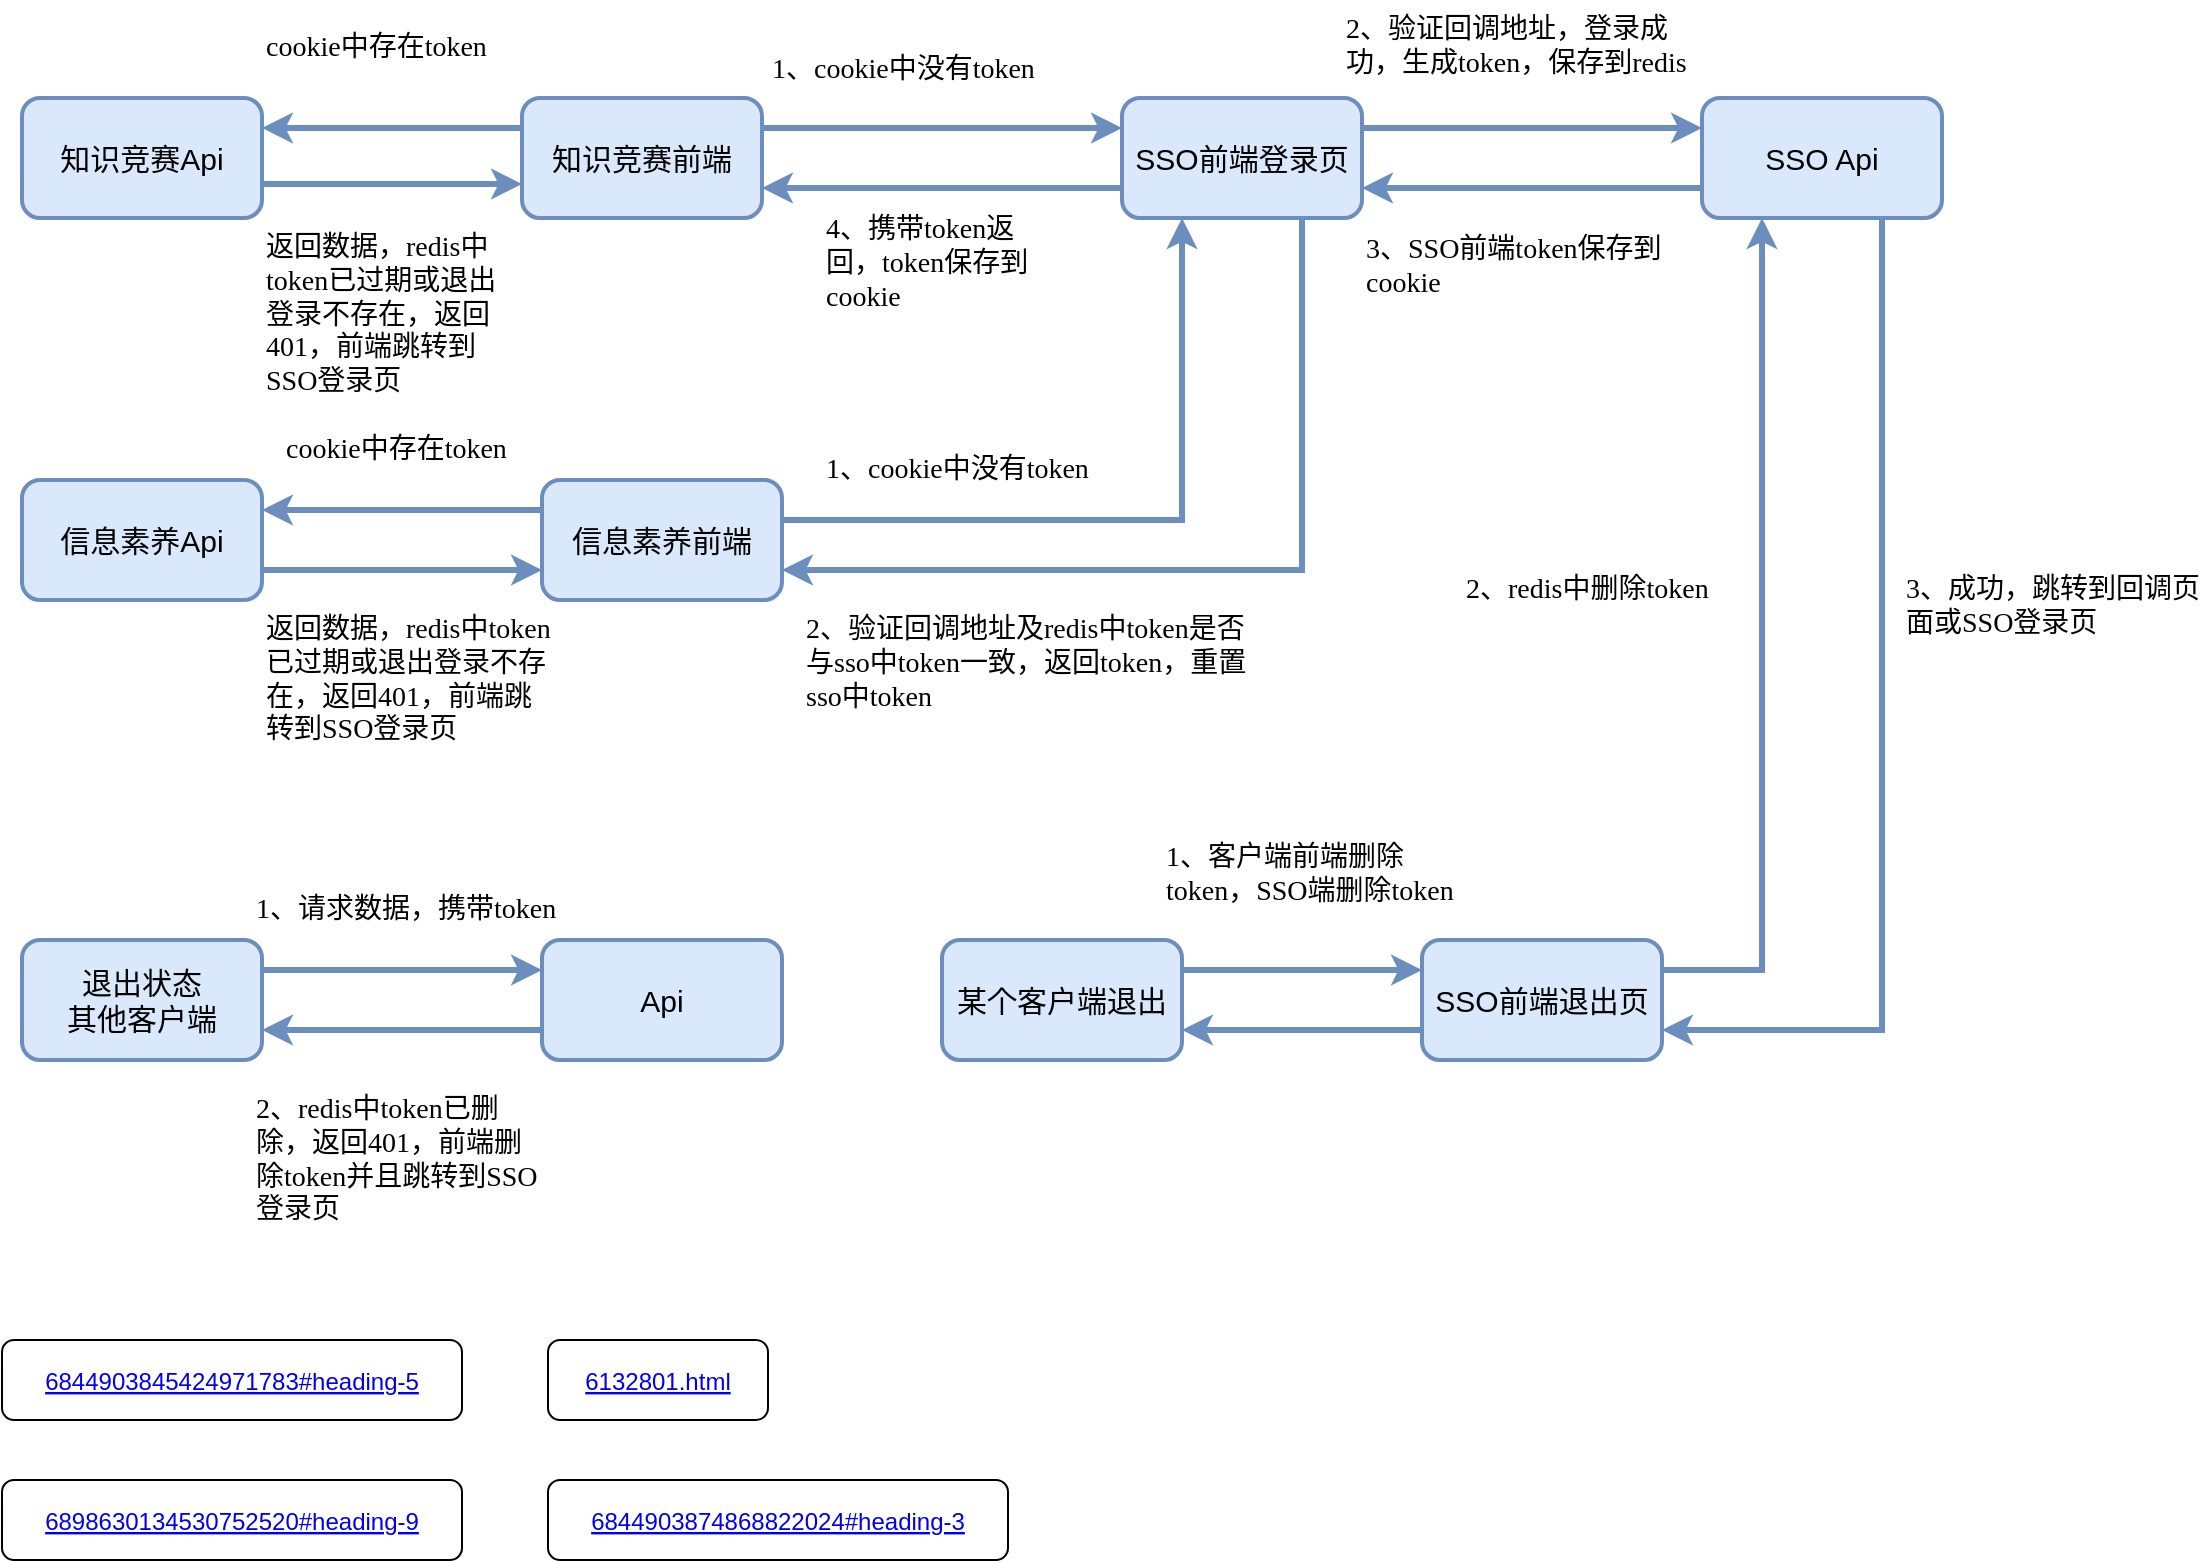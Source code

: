 <mxfile version="20.2.0" type="github">
  <diagram id="MmWCuzawCpAn4VSDzp1v" name="第 1 页">
    <mxGraphModel dx="1038" dy="539" grid="1" gridSize="10" guides="1" tooltips="1" connect="1" arrows="1" fold="1" page="1" pageScale="1" pageWidth="583" pageHeight="827" math="0" shadow="0">
      <root>
        <mxCell id="0" />
        <mxCell id="1" parent="0" />
        <mxCell id="PNbjyHo3dAUq9fAaba8z-1" value="知识竞赛Api" style="rounded=1;whiteSpace=wrap;html=1;fillColor=#dae8fc;strokeColor=#6c8ebf;strokeWidth=2;fontSize=15;" parent="1" vertex="1">
          <mxGeometry x="30" y="49" width="120" height="60" as="geometry" />
        </mxCell>
        <mxCell id="PNbjyHo3dAUq9fAaba8z-3" value="信息素养Api" style="rounded=1;whiteSpace=wrap;html=1;fillColor=#dae8fc;strokeColor=#6c8ebf;strokeWidth=2;fontSize=15;" parent="1" vertex="1">
          <mxGeometry x="30" y="240" width="120" height="60" as="geometry" />
        </mxCell>
        <mxCell id="PNbjyHo3dAUq9fAaba8z-4" value="信息素养前端" style="rounded=1;whiteSpace=wrap;html=1;fillColor=#dae8fc;strokeColor=#6c8ebf;strokeWidth=2;fontSize=15;" parent="1" vertex="1">
          <mxGeometry x="290" y="240" width="120" height="60" as="geometry" />
        </mxCell>
        <mxCell id="PNbjyHo3dAUq9fAaba8z-5" value="SSO Api" style="rounded=1;whiteSpace=wrap;html=1;fillColor=#dae8fc;strokeColor=#6c8ebf;strokeWidth=2;fontSize=15;" parent="1" vertex="1">
          <mxGeometry x="870" y="49" width="120" height="60" as="geometry" />
        </mxCell>
        <mxCell id="PNbjyHo3dAUq9fAaba8z-6" value="SSO前端登录页" style="rounded=1;whiteSpace=wrap;html=1;fillColor=#dae8fc;strokeColor=#6c8ebf;strokeWidth=2;fontSize=15;" parent="1" vertex="1">
          <mxGeometry x="580" y="49" width="120" height="60" as="geometry" />
        </mxCell>
        <mxCell id="PNbjyHo3dAUq9fAaba8z-7" value="知识竞赛前端" style="rounded=1;whiteSpace=wrap;html=1;fillColor=#dae8fc;strokeColor=#6c8ebf;strokeWidth=2;fontSize=15;" parent="1" vertex="1">
          <mxGeometry x="280" y="49" width="120" height="60" as="geometry" />
        </mxCell>
        <mxCell id="PNbjyHo3dAUq9fAaba8z-8" value="SSO前端退出页" style="rounded=1;whiteSpace=wrap;html=1;fillColor=#dae8fc;strokeColor=#6c8ebf;strokeWidth=2;fontSize=15;" parent="1" vertex="1">
          <mxGeometry x="730" y="470" width="120" height="60" as="geometry" />
        </mxCell>
        <mxCell id="PNbjyHo3dAUq9fAaba8z-9" value="某个客户端退出" style="rounded=1;whiteSpace=wrap;html=1;fillColor=#dae8fc;strokeColor=#6c8ebf;strokeWidth=2;fontSize=15;" parent="1" vertex="1">
          <mxGeometry x="490" y="470" width="120" height="60" as="geometry" />
        </mxCell>
        <mxCell id="PNbjyHo3dAUq9fAaba8z-10" value="Api" style="rounded=1;whiteSpace=wrap;html=1;fillColor=#dae8fc;strokeColor=#6c8ebf;strokeWidth=2;fontSize=15;" parent="1" vertex="1">
          <mxGeometry x="290" y="470" width="120" height="60" as="geometry" />
        </mxCell>
        <mxCell id="PNbjyHo3dAUq9fAaba8z-11" value="退出状态&lt;br&gt;其他客户端" style="rounded=1;whiteSpace=wrap;html=1;fillColor=#dae8fc;strokeColor=#6c8ebf;strokeWidth=2;fontSize=15;" parent="1" vertex="1">
          <mxGeometry x="30" y="470" width="120" height="60" as="geometry" />
        </mxCell>
        <mxCell id="PNbjyHo3dAUq9fAaba8z-12" value="" style="endArrow=classic;html=1;rounded=0;fontSize=15;strokeWidth=3;fillColor=#dae8fc;strokeColor=#6c8ebf;entryX=0;entryY=0.25;entryDx=0;entryDy=0;exitX=1;exitY=0.25;exitDx=0;exitDy=0;" parent="1" edge="1">
          <mxGeometry width="50" height="50" relative="1" as="geometry">
            <mxPoint x="150" y="92" as="sourcePoint" />
            <mxPoint x="280" y="92" as="targetPoint" />
          </mxGeometry>
        </mxCell>
        <mxCell id="PNbjyHo3dAUq9fAaba8z-13" value="" style="endArrow=classic;html=1;rounded=0;fontSize=15;strokeWidth=3;fillColor=#dae8fc;strokeColor=#6c8ebf;entryX=1;entryY=0.75;entryDx=0;entryDy=0;exitX=0;exitY=0.75;exitDx=0;exitDy=0;" parent="1" edge="1" target="PNbjyHo3dAUq9fAaba8z-9" source="PNbjyHo3dAUq9fAaba8z-8">
          <mxGeometry width="50" height="50" relative="1" as="geometry">
            <mxPoint x="660" y="510" as="sourcePoint" />
            <mxPoint x="790" y="510" as="targetPoint" />
          </mxGeometry>
        </mxCell>
        <mxCell id="PNbjyHo3dAUq9fAaba8z-14" value="" style="endArrow=classic;html=1;rounded=0;fontSize=15;strokeWidth=3;fillColor=#dae8fc;strokeColor=#6c8ebf;entryX=0;entryY=0.25;entryDx=0;entryDy=0;exitX=1;exitY=0.25;exitDx=0;exitDy=0;" parent="1" edge="1" target="PNbjyHo3dAUq9fAaba8z-8" source="PNbjyHo3dAUq9fAaba8z-9">
          <mxGeometry width="50" height="50" relative="1" as="geometry">
            <mxPoint x="610" y="490" as="sourcePoint" />
            <mxPoint x="740" y="490" as="targetPoint" />
          </mxGeometry>
        </mxCell>
        <mxCell id="PNbjyHo3dAUq9fAaba8z-15" value="" style="endArrow=classic;html=1;rounded=0;fontSize=15;strokeWidth=3;fillColor=#dae8fc;strokeColor=#6c8ebf;entryX=0.25;entryY=1;entryDx=0;entryDy=0;exitX=1;exitY=0.25;exitDx=0;exitDy=0;" parent="1" edge="1" target="PNbjyHo3dAUq9fAaba8z-6">
          <mxGeometry width="50" height="50" relative="1" as="geometry">
            <mxPoint x="410" y="260" as="sourcePoint" />
            <mxPoint x="540" y="260" as="targetPoint" />
            <Array as="points">
              <mxPoint x="610" y="260" />
            </Array>
          </mxGeometry>
        </mxCell>
        <mxCell id="PNbjyHo3dAUq9fAaba8z-16" value="" style="endArrow=classic;html=1;rounded=0;fontSize=15;strokeWidth=3;fillColor=#dae8fc;strokeColor=#6c8ebf;entryX=1;entryY=0.75;entryDx=0;entryDy=0;exitX=0.75;exitY=1;exitDx=0;exitDy=0;" parent="1" edge="1" target="PNbjyHo3dAUq9fAaba8z-4" source="PNbjyHo3dAUq9fAaba8z-6">
          <mxGeometry width="50" height="50" relative="1" as="geometry">
            <mxPoint x="500" y="370" as="sourcePoint" />
            <mxPoint x="630" y="370" as="targetPoint" />
            <Array as="points">
              <mxPoint x="670" y="285" />
            </Array>
          </mxGeometry>
        </mxCell>
        <mxCell id="PNbjyHo3dAUq9fAaba8z-17" value="" style="endArrow=classic;html=1;rounded=0;fontSize=15;strokeWidth=3;fillColor=#dae8fc;strokeColor=#6c8ebf;entryX=0;entryY=0.75;entryDx=0;entryDy=0;exitX=1;exitY=0.75;exitDx=0;exitDy=0;" parent="1" edge="1" target="PNbjyHo3dAUq9fAaba8z-4" source="PNbjyHo3dAUq9fAaba8z-3">
          <mxGeometry width="50" height="50" relative="1" as="geometry">
            <mxPoint x="150" y="280" as="sourcePoint" />
            <mxPoint x="280" y="280" as="targetPoint" />
          </mxGeometry>
        </mxCell>
        <mxCell id="PNbjyHo3dAUq9fAaba8z-18" value="" style="endArrow=classic;html=1;rounded=0;fontSize=15;strokeWidth=3;fillColor=#dae8fc;strokeColor=#6c8ebf;entryX=1;entryY=0.25;entryDx=0;entryDy=0;exitX=0;exitY=0.25;exitDx=0;exitDy=0;" parent="1" edge="1" target="PNbjyHo3dAUq9fAaba8z-3" source="PNbjyHo3dAUq9fAaba8z-4">
          <mxGeometry width="50" height="50" relative="1" as="geometry">
            <mxPoint x="165" y="210" as="sourcePoint" />
            <mxPoint x="295" y="210" as="targetPoint" />
          </mxGeometry>
        </mxCell>
        <mxCell id="PNbjyHo3dAUq9fAaba8z-19" value="" style="endArrow=classic;html=1;rounded=0;fontSize=15;strokeWidth=3;fillColor=#dae8fc;strokeColor=#6c8ebf;entryX=0;entryY=0.25;entryDx=0;entryDy=0;exitX=1;exitY=0.25;exitDx=0;exitDy=0;" parent="1" edge="1" target="PNbjyHo3dAUq9fAaba8z-5" source="PNbjyHo3dAUq9fAaba8z-6">
          <mxGeometry width="50" height="50" relative="1" as="geometry">
            <mxPoint x="720" y="59" as="sourcePoint" />
            <mxPoint x="850" y="59" as="targetPoint" />
          </mxGeometry>
        </mxCell>
        <mxCell id="PNbjyHo3dAUq9fAaba8z-20" value="" style="endArrow=classic;html=1;rounded=0;fontSize=15;strokeWidth=3;fillColor=#dae8fc;strokeColor=#6c8ebf;entryX=1;entryY=0.75;entryDx=0;entryDy=0;exitX=0;exitY=0.75;exitDx=0;exitDy=0;" parent="1" edge="1" target="PNbjyHo3dAUq9fAaba8z-6" source="PNbjyHo3dAUq9fAaba8z-5">
          <mxGeometry width="50" height="50" relative="1" as="geometry">
            <mxPoint x="610" y="130" as="sourcePoint" />
            <mxPoint x="740" y="130" as="targetPoint" />
          </mxGeometry>
        </mxCell>
        <mxCell id="PNbjyHo3dAUq9fAaba8z-21" value="" style="endArrow=classic;html=1;rounded=0;fontSize=15;strokeWidth=3;fillColor=#dae8fc;strokeColor=#6c8ebf;exitX=0;exitY=0.25;exitDx=0;exitDy=0;entryX=1;entryY=0.25;entryDx=0;entryDy=0;" parent="1" edge="1" target="PNbjyHo3dAUq9fAaba8z-1" source="PNbjyHo3dAUq9fAaba8z-7">
          <mxGeometry width="50" height="50" relative="1" as="geometry">
            <mxPoint x="150" y="59" as="sourcePoint" />
            <mxPoint x="180" y="80" as="targetPoint" />
          </mxGeometry>
        </mxCell>
        <mxCell id="PNbjyHo3dAUq9fAaba8z-22" value="" style="endArrow=classic;html=1;rounded=0;fontSize=15;strokeWidth=3;fillColor=#dae8fc;strokeColor=#6c8ebf;entryX=0;entryY=0.25;entryDx=0;entryDy=0;exitX=1;exitY=0.25;exitDx=0;exitDy=0;" parent="1" edge="1" target="PNbjyHo3dAUq9fAaba8z-6" source="PNbjyHo3dAUq9fAaba8z-7">
          <mxGeometry width="50" height="50" relative="1" as="geometry">
            <mxPoint x="440" y="59" as="sourcePoint" />
            <mxPoint x="570" y="59" as="targetPoint" />
          </mxGeometry>
        </mxCell>
        <mxCell id="PNbjyHo3dAUq9fAaba8z-23" value="" style="endArrow=classic;html=1;rounded=0;fontSize=15;strokeWidth=3;fillColor=#dae8fc;strokeColor=#6c8ebf;entryX=1;entryY=0.75;entryDx=0;entryDy=0;exitX=0;exitY=0.75;exitDx=0;exitDy=0;" parent="1" edge="1" target="PNbjyHo3dAUq9fAaba8z-7" source="PNbjyHo3dAUq9fAaba8z-6">
          <mxGeometry width="50" height="50" relative="1" as="geometry">
            <mxPoint x="440" y="99" as="sourcePoint" />
            <mxPoint x="570" y="99" as="targetPoint" />
          </mxGeometry>
        </mxCell>
        <mxCell id="PNbjyHo3dAUq9fAaba8z-26" value="" style="endArrow=classic;html=1;rounded=0;fontSize=15;strokeWidth=3;fillColor=#dae8fc;strokeColor=#6c8ebf;entryX=1;entryY=0.75;entryDx=0;entryDy=0;exitX=0.75;exitY=1;exitDx=0;exitDy=0;" parent="1" edge="1" target="PNbjyHo3dAUq9fAaba8z-8" source="PNbjyHo3dAUq9fAaba8z-5">
          <mxGeometry width="50" height="50" relative="1" as="geometry">
            <mxPoint x="890" y="520" as="sourcePoint" />
            <mxPoint x="1020" y="520" as="targetPoint" />
            <Array as="points">
              <mxPoint x="960" y="515" />
            </Array>
          </mxGeometry>
        </mxCell>
        <mxCell id="PNbjyHo3dAUq9fAaba8z-27" value="" style="endArrow=classic;html=1;rounded=0;fontSize=15;strokeWidth=3;fillColor=#dae8fc;strokeColor=#6c8ebf;entryX=0.25;entryY=1;entryDx=0;entryDy=0;exitX=1;exitY=0.25;exitDx=0;exitDy=0;" parent="1" edge="1" target="PNbjyHo3dAUq9fAaba8z-5" source="PNbjyHo3dAUq9fAaba8z-8">
          <mxGeometry width="50" height="50" relative="1" as="geometry">
            <mxPoint x="910" y="490" as="sourcePoint" />
            <mxPoint x="1040" y="490" as="targetPoint" />
            <Array as="points">
              <mxPoint x="900" y="485" />
            </Array>
          </mxGeometry>
        </mxCell>
        <mxCell id="PNbjyHo3dAUq9fAaba8z-28" value="" style="endArrow=classic;html=1;rounded=0;fontSize=15;strokeWidth=3;fillColor=#dae8fc;strokeColor=#6c8ebf;exitX=0;exitY=0.75;exitDx=0;exitDy=0;entryX=1;entryY=0.75;entryDx=0;entryDy=0;" parent="1" edge="1" target="PNbjyHo3dAUq9fAaba8z-11" source="PNbjyHo3dAUq9fAaba8z-10">
          <mxGeometry width="50" height="50" relative="1" as="geometry">
            <mxPoint x="30" y="510" as="sourcePoint" />
            <mxPoint x="150" y="510" as="targetPoint" />
          </mxGeometry>
        </mxCell>
        <mxCell id="PNbjyHo3dAUq9fAaba8z-29" value="" style="endArrow=classic;html=1;rounded=0;fontSize=15;strokeWidth=3;fillColor=#dae8fc;strokeColor=#6c8ebf;entryX=0;entryY=0.25;entryDx=0;entryDy=0;exitX=1;exitY=0.25;exitDx=0;exitDy=0;" parent="1" edge="1" target="PNbjyHo3dAUq9fAaba8z-10" source="PNbjyHo3dAUq9fAaba8z-11">
          <mxGeometry width="50" height="50" relative="1" as="geometry">
            <mxPoint x="160" y="490" as="sourcePoint" />
            <mxPoint x="290" y="490" as="targetPoint" />
          </mxGeometry>
        </mxCell>
        <mxCell id="u93udzJpezdw6cveQIbG-1" value="&lt;span style=&quot;color: rgb(0, 0, 0); font-family: 微软雅黑; font-size: 14px; font-style: normal; font-variant-ligatures: normal; font-variant-caps: normal; font-weight: 400; letter-spacing: normal; orphans: 2; text-align: center; text-indent: 0px; text-transform: none; widows: 2; word-spacing: 0px; -webkit-text-stroke-width: 0px; background-color: rgba(255, 255, 255, 0.01); text-decoration-thickness: initial; text-decoration-style: initial; text-decoration-color: initial; float: none; display: inline !important;&quot;&gt;cookie中存在token&lt;/span&gt;" style="text;whiteSpace=wrap;html=1;" vertex="1" parent="1">
          <mxGeometry x="150" y="9" width="160" height="40" as="geometry" />
        </mxCell>
        <mxCell id="u93udzJpezdw6cveQIbG-2" value="&lt;span style=&quot;color: rgb(0, 0, 0); font-family: 微软雅黑; font-size: 14px; font-style: normal; font-variant-ligatures: normal; font-variant-caps: normal; font-weight: 400; letter-spacing: normal; orphans: 2; text-align: center; text-indent: 0px; text-transform: none; widows: 2; word-spacing: 0px; -webkit-text-stroke-width: 0px; background-color: rgba(255, 255, 255, 0.01); text-decoration-thickness: initial; text-decoration-style: initial; text-decoration-color: initial; float: none; display: inline !important;&quot;&gt;返回数据，redis中token已过期或退出登录不存在，返回401，前端跳转到SSO登录页&lt;/span&gt;" style="text;whiteSpace=wrap;html=1;" vertex="1" parent="1">
          <mxGeometry x="150" y="109" width="130" height="60" as="geometry" />
        </mxCell>
        <mxCell id="u93udzJpezdw6cveQIbG-3" value="&lt;span style=&quot;color: rgb(0, 0, 0); font-family: 微软雅黑; font-size: 14px; font-style: normal; font-variant-ligatures: normal; font-variant-caps: normal; font-weight: 400; letter-spacing: normal; orphans: 2; text-align: center; text-indent: 0px; text-transform: none; widows: 2; word-spacing: 0px; -webkit-text-stroke-width: 0px; background-color: rgba(255, 255, 255, 0.01); text-decoration-thickness: initial; text-decoration-style: initial; text-decoration-color: initial; float: none; display: inline !important;&quot;&gt;1、cookie中没有token&lt;/span&gt;" style="text;whiteSpace=wrap;html=1;" vertex="1" parent="1">
          <mxGeometry x="403" y="20" width="180" height="40" as="geometry" />
        </mxCell>
        <mxCell id="u93udzJpezdw6cveQIbG-4" value="&lt;span style=&quot;color: rgb(0, 0, 0); font-family: 微软雅黑; font-size: 14px; font-style: normal; font-variant-ligatures: normal; font-variant-caps: normal; font-weight: 400; letter-spacing: normal; orphans: 2; text-align: center; text-indent: 0px; text-transform: none; widows: 2; word-spacing: 0px; -webkit-text-stroke-width: 0px; background-color: rgba(255, 255, 255, 0.01); text-decoration-thickness: initial; text-decoration-style: initial; text-decoration-color: initial; float: none; display: inline !important;&quot;&gt;4、携带token返回，token保存到cookie&lt;/span&gt;" style="text;whiteSpace=wrap;html=1;" vertex="1" parent="1">
          <mxGeometry x="430" y="100" width="110" height="60" as="geometry" />
        </mxCell>
        <mxCell id="u93udzJpezdw6cveQIbG-5" value="&lt;span style=&quot;color: rgb(0, 0, 0); font-family: 微软雅黑; font-size: 14px; font-style: normal; font-variant-ligatures: normal; font-variant-caps: normal; font-weight: 400; letter-spacing: normal; orphans: 2; text-align: center; text-indent: 0px; text-transform: none; widows: 2; word-spacing: 0px; -webkit-text-stroke-width: 0px; background-color: rgba(255, 255, 255, 0.01); text-decoration-thickness: initial; text-decoration-style: initial; text-decoration-color: initial; float: none; display: inline !important;&quot;&gt;2、验证回调地址，登录成功，生成token，保存到redis&lt;/span&gt;" style="text;whiteSpace=wrap;html=1;" vertex="1" parent="1">
          <mxGeometry x="690" width="190" height="35" as="geometry" />
        </mxCell>
        <mxCell id="u93udzJpezdw6cveQIbG-6" value="&lt;span style=&quot;color: rgb(0, 0, 0); font-family: 微软雅黑; font-size: 14px; font-style: normal; font-variant-ligatures: normal; font-variant-caps: normal; font-weight: 400; letter-spacing: normal; orphans: 2; text-align: center; text-indent: 0px; text-transform: none; widows: 2; word-spacing: 0px; -webkit-text-stroke-width: 0px; background-color: rgba(255, 255, 255, 0.01); text-decoration-thickness: initial; text-decoration-style: initial; text-decoration-color: initial; float: none; display: inline !important;&quot;&gt;3、SSO前端token保存到cookie&lt;/span&gt;" style="text;whiteSpace=wrap;html=1;" vertex="1" parent="1">
          <mxGeometry x="700" y="110" width="180" height="40" as="geometry" />
        </mxCell>
        <mxCell id="u93udzJpezdw6cveQIbG-7" value="&lt;span style=&quot;color: rgb(0, 0, 0); font-family: 微软雅黑; font-size: 14px; font-style: normal; font-variant-ligatures: normal; font-variant-caps: normal; font-weight: 400; letter-spacing: normal; orphans: 2; text-align: center; text-indent: 0px; text-transform: none; widows: 2; word-spacing: 0px; -webkit-text-stroke-width: 0px; background-color: rgba(255, 255, 255, 0.01); text-decoration-thickness: initial; text-decoration-style: initial; text-decoration-color: initial; float: none; display: inline !important;&quot;&gt;cookie中存在token&lt;/span&gt;" style="text;whiteSpace=wrap;html=1;" vertex="1" parent="1">
          <mxGeometry x="160" y="210" width="160" height="40" as="geometry" />
        </mxCell>
        <mxCell id="u93udzJpezdw6cveQIbG-8" value="&lt;span style=&quot;color: rgb(0, 0, 0); font-family: 微软雅黑; font-size: 14px; font-style: normal; font-variant-ligatures: normal; font-variant-caps: normal; font-weight: 400; letter-spacing: normal; orphans: 2; text-align: center; text-indent: 0px; text-transform: none; widows: 2; word-spacing: 0px; -webkit-text-stroke-width: 0px; background-color: rgba(255, 255, 255, 0.01); text-decoration-thickness: initial; text-decoration-style: initial; text-decoration-color: initial; float: none; display: inline !important;&quot;&gt;返回数据，redis中token已过期或退出登录不存在，返回401，前端跳转到SSO登录页&lt;/span&gt;" style="text;whiteSpace=wrap;html=1;" vertex="1" parent="1">
          <mxGeometry x="150" y="300" width="145" height="80" as="geometry" />
        </mxCell>
        <mxCell id="u93udzJpezdw6cveQIbG-9" value="&lt;span style=&quot;color: rgb(0, 0, 0); font-family: 微软雅黑; font-size: 14px; font-style: normal; font-variant-ligatures: normal; font-variant-caps: normal; font-weight: 400; letter-spacing: normal; orphans: 2; text-align: center; text-indent: 0px; text-transform: none; widows: 2; word-spacing: 0px; -webkit-text-stroke-width: 0px; background-color: rgba(255, 255, 255, 0.01); text-decoration-thickness: initial; text-decoration-style: initial; text-decoration-color: initial; float: none; display: inline !important;&quot;&gt;1、cookie中没有token&lt;/span&gt;" style="text;whiteSpace=wrap;html=1;" vertex="1" parent="1">
          <mxGeometry x="430" y="220" width="180" height="40" as="geometry" />
        </mxCell>
        <mxCell id="u93udzJpezdw6cveQIbG-10" value="&lt;span style=&quot;color: rgb(0, 0, 0); font-family: 微软雅黑; font-size: 14px; font-style: normal; font-variant-ligatures: normal; font-variant-caps: normal; font-weight: 400; letter-spacing: normal; orphans: 2; text-align: center; text-indent: 0px; text-transform: none; widows: 2; word-spacing: 0px; -webkit-text-stroke-width: 0px; background-color: rgba(255, 255, 255, 0.01); text-decoration-thickness: initial; text-decoration-style: initial; text-decoration-color: initial; float: none; display: inline !important;&quot;&gt;2、验证回调地址及redis中token是否与sso中token一致，返回token，重置sso中token&lt;/span&gt;" style="text;whiteSpace=wrap;html=1;" vertex="1" parent="1">
          <mxGeometry x="420" y="300" width="230" height="70" as="geometry" />
        </mxCell>
        <mxCell id="u93udzJpezdw6cveQIbG-11" value="&lt;span style=&quot;color: rgb(0, 0, 0); font-family: 微软雅黑; font-size: 14px; font-style: normal; font-variant-ligatures: normal; font-variant-caps: normal; font-weight: 400; letter-spacing: normal; orphans: 2; text-align: center; text-indent: 0px; text-transform: none; widows: 2; word-spacing: 0px; -webkit-text-stroke-width: 0px; background-color: rgba(255, 255, 255, 0.01); text-decoration-thickness: initial; text-decoration-style: initial; text-decoration-color: initial; float: none; display: inline !important;&quot;&gt;2、redis中删除token&lt;/span&gt;" style="text;whiteSpace=wrap;html=1;" vertex="1" parent="1">
          <mxGeometry x="750" y="280" width="140" height="50" as="geometry" />
        </mxCell>
        <mxCell id="u93udzJpezdw6cveQIbG-12" value="&lt;span style=&quot;color: rgb(0, 0, 0); font-family: 微软雅黑; font-size: 14px; font-style: normal; font-variant-ligatures: normal; font-variant-caps: normal; font-weight: 400; letter-spacing: normal; orphans: 2; text-align: center; text-indent: 0px; text-transform: none; widows: 2; word-spacing: 0px; -webkit-text-stroke-width: 0px; background-color: rgba(255, 255, 255, 0.01); text-decoration-thickness: initial; text-decoration-style: initial; text-decoration-color: initial; float: none; display: inline !important;&quot;&gt;3、成功，跳转到回调页面或SSO登录页&lt;/span&gt;" style="text;whiteSpace=wrap;html=1;" vertex="1" parent="1">
          <mxGeometry x="970" y="280" width="150" height="60" as="geometry" />
        </mxCell>
        <mxCell id="u93udzJpezdw6cveQIbG-13" value="&lt;span style=&quot;color: rgb(0, 0, 0); font-family: 微软雅黑; font-size: 14px; font-style: normal; font-variant-ligatures: normal; font-variant-caps: normal; font-weight: 400; letter-spacing: normal; orphans: 2; text-align: center; text-indent: 0px; text-transform: none; widows: 2; word-spacing: 0px; -webkit-text-stroke-width: 0px; background-color: rgba(255, 255, 255, 0.01); text-decoration-thickness: initial; text-decoration-style: initial; text-decoration-color: initial; float: none; display: inline !important;&quot;&gt;1、客户端前端删除token，SSO端删除token&lt;/span&gt;" style="text;whiteSpace=wrap;html=1;" vertex="1" parent="1">
          <mxGeometry x="600" y="414" width="150" height="40" as="geometry" />
        </mxCell>
        <mxCell id="u93udzJpezdw6cveQIbG-14" value="&lt;span style=&quot;color: rgb(0, 0, 0); font-family: 微软雅黑; font-size: 14px; font-style: normal; font-variant-ligatures: normal; font-variant-caps: normal; font-weight: 400; letter-spacing: normal; orphans: 2; text-align: center; text-indent: 0px; text-transform: none; widows: 2; word-spacing: 0px; -webkit-text-stroke-width: 0px; background-color: rgba(255, 255, 255, 0.01); text-decoration-thickness: initial; text-decoration-style: initial; text-decoration-color: initial; float: none; display: inline !important;&quot;&gt;1、请求数据，携带token&lt;/span&gt;" style="text;whiteSpace=wrap;html=1;" vertex="1" parent="1">
          <mxGeometry x="145" y="440" width="190" height="40" as="geometry" />
        </mxCell>
        <mxCell id="u93udzJpezdw6cveQIbG-15" value="&lt;span style=&quot;color: rgb(0, 0, 0); font-family: 微软雅黑; font-size: 14px; font-style: normal; font-variant-ligatures: normal; font-variant-caps: normal; font-weight: 400; letter-spacing: normal; orphans: 2; text-align: center; text-indent: 0px; text-transform: none; widows: 2; word-spacing: 0px; -webkit-text-stroke-width: 0px; background-color: rgba(255, 255, 255, 0.01); text-decoration-thickness: initial; text-decoration-style: initial; text-decoration-color: initial; float: none; display: inline !important;&quot;&gt;2、redis中token已删除，返回401，前端删除token并且跳转到SSO登录页&lt;/span&gt;" style="text;whiteSpace=wrap;html=1;" vertex="1" parent="1">
          <mxGeometry x="145" y="540" width="145" height="80" as="geometry" />
        </mxCell>
        <UserObject label="6844903845424971783#heading-5" link="https://juejin.cn/post/6844903845424971783#heading-5" id="u93udzJpezdw6cveQIbG-16">
          <mxCell style="fontColor=#0000EE;fontStyle=4;rounded=1;overflow=hidden;spacing=10;" vertex="1" parent="1">
            <mxGeometry x="20" y="670" width="230" height="40" as="geometry" />
          </mxCell>
        </UserObject>
        <UserObject label="6898630134530752520#heading-9" link="https://juejin.cn/post/6898630134530752520#heading-9" id="u93udzJpezdw6cveQIbG-17">
          <mxCell style="fontColor=#0000EE;fontStyle=4;rounded=1;overflow=hidden;spacing=10;" vertex="1" parent="1">
            <mxGeometry x="20" y="740" width="230" height="40" as="geometry" />
          </mxCell>
        </UserObject>
        <UserObject label="6132801.html" link="https://www.cnblogs.com/lyzg/p/6132801.html" id="u93udzJpezdw6cveQIbG-18">
          <mxCell style="fontColor=#0000EE;fontStyle=4;rounded=1;overflow=hidden;spacing=10;" vertex="1" parent="1">
            <mxGeometry x="293" y="670" width="110" height="40" as="geometry" />
          </mxCell>
        </UserObject>
        <UserObject label="6844903874868822024#heading-3" link="https://juejin.cn/post/6844903874868822024#heading-3" id="u93udzJpezdw6cveQIbG-19">
          <mxCell style="fontColor=#0000EE;fontStyle=4;rounded=1;overflow=hidden;spacing=10;" vertex="1" parent="1">
            <mxGeometry x="293" y="740" width="230" height="40" as="geometry" />
          </mxCell>
        </UserObject>
      </root>
    </mxGraphModel>
  </diagram>
</mxfile>
